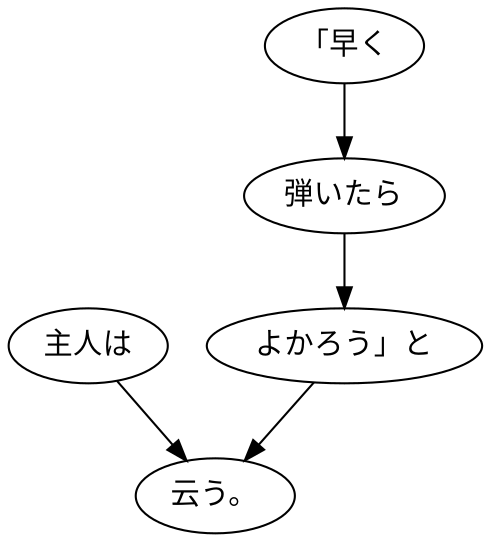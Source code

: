 digraph graph8307 {
	node0 [label="主人は"];
	node1 [label="「早く"];
	node2 [label="弾いたら"];
	node3 [label="よかろう」と"];
	node4 [label="云う。"];
	node0 -> node4;
	node1 -> node2;
	node2 -> node3;
	node3 -> node4;
}
